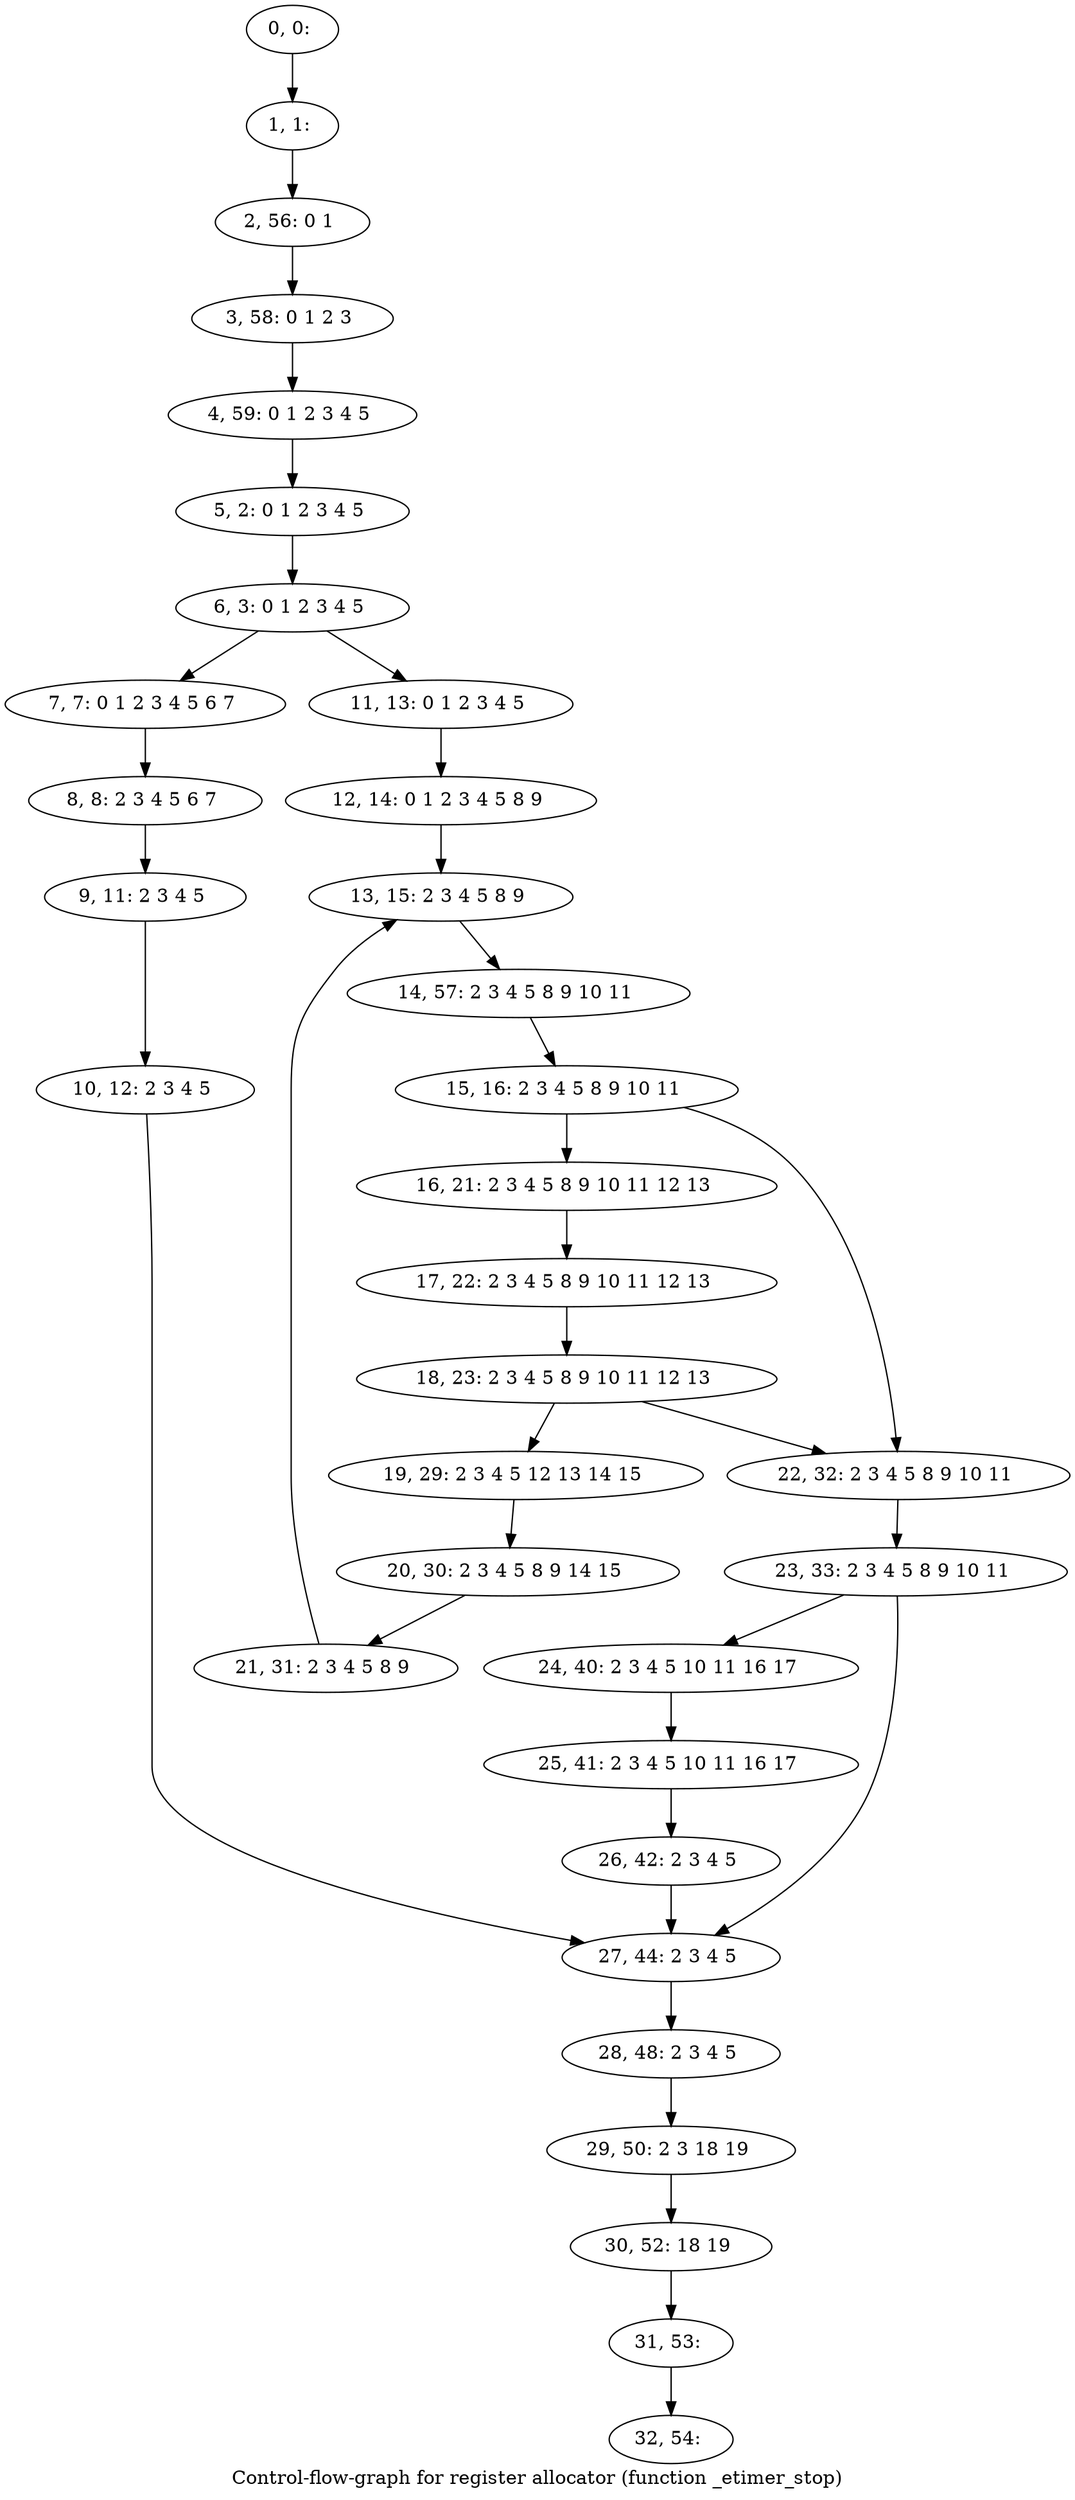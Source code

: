 digraph G {
graph [label="Control-flow-graph for register allocator (function _etimer_stop)"]
0[label="0, 0: "];
1[label="1, 1: "];
2[label="2, 56: 0 1 "];
3[label="3, 58: 0 1 2 3 "];
4[label="4, 59: 0 1 2 3 4 5 "];
5[label="5, 2: 0 1 2 3 4 5 "];
6[label="6, 3: 0 1 2 3 4 5 "];
7[label="7, 7: 0 1 2 3 4 5 6 7 "];
8[label="8, 8: 2 3 4 5 6 7 "];
9[label="9, 11: 2 3 4 5 "];
10[label="10, 12: 2 3 4 5 "];
11[label="11, 13: 0 1 2 3 4 5 "];
12[label="12, 14: 0 1 2 3 4 5 8 9 "];
13[label="13, 15: 2 3 4 5 8 9 "];
14[label="14, 57: 2 3 4 5 8 9 10 11 "];
15[label="15, 16: 2 3 4 5 8 9 10 11 "];
16[label="16, 21: 2 3 4 5 8 9 10 11 12 13 "];
17[label="17, 22: 2 3 4 5 8 9 10 11 12 13 "];
18[label="18, 23: 2 3 4 5 8 9 10 11 12 13 "];
19[label="19, 29: 2 3 4 5 12 13 14 15 "];
20[label="20, 30: 2 3 4 5 8 9 14 15 "];
21[label="21, 31: 2 3 4 5 8 9 "];
22[label="22, 32: 2 3 4 5 8 9 10 11 "];
23[label="23, 33: 2 3 4 5 8 9 10 11 "];
24[label="24, 40: 2 3 4 5 10 11 16 17 "];
25[label="25, 41: 2 3 4 5 10 11 16 17 "];
26[label="26, 42: 2 3 4 5 "];
27[label="27, 44: 2 3 4 5 "];
28[label="28, 48: 2 3 4 5 "];
29[label="29, 50: 2 3 18 19 "];
30[label="30, 52: 18 19 "];
31[label="31, 53: "];
32[label="32, 54: "];
0->1 ;
1->2 ;
2->3 ;
3->4 ;
4->5 ;
5->6 ;
6->7 ;
6->11 ;
7->8 ;
8->9 ;
9->10 ;
10->27 ;
11->12 ;
12->13 ;
13->14 ;
14->15 ;
15->16 ;
15->22 ;
16->17 ;
17->18 ;
18->19 ;
18->22 ;
19->20 ;
20->21 ;
21->13 ;
22->23 ;
23->24 ;
23->27 ;
24->25 ;
25->26 ;
26->27 ;
27->28 ;
28->29 ;
29->30 ;
30->31 ;
31->32 ;
}

